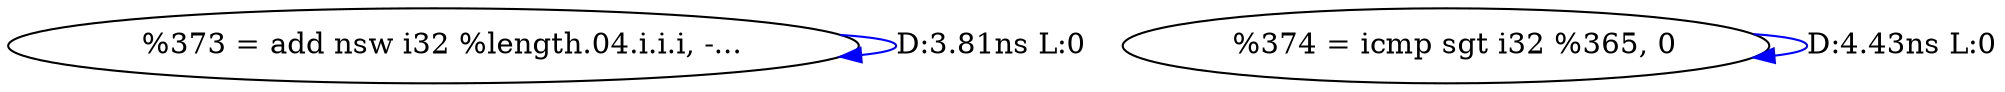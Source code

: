 digraph {
Node0x415cfd0[label="  %373 = add nsw i32 %length.04.i.i.i, -..."];
Node0x415cfd0 -> Node0x415cfd0[label="D:3.81ns L:0",color=blue];
Node0x415d110[label="  %374 = icmp sgt i32 %365, 0"];
Node0x415d110 -> Node0x415d110[label="D:4.43ns L:0",color=blue];
}
